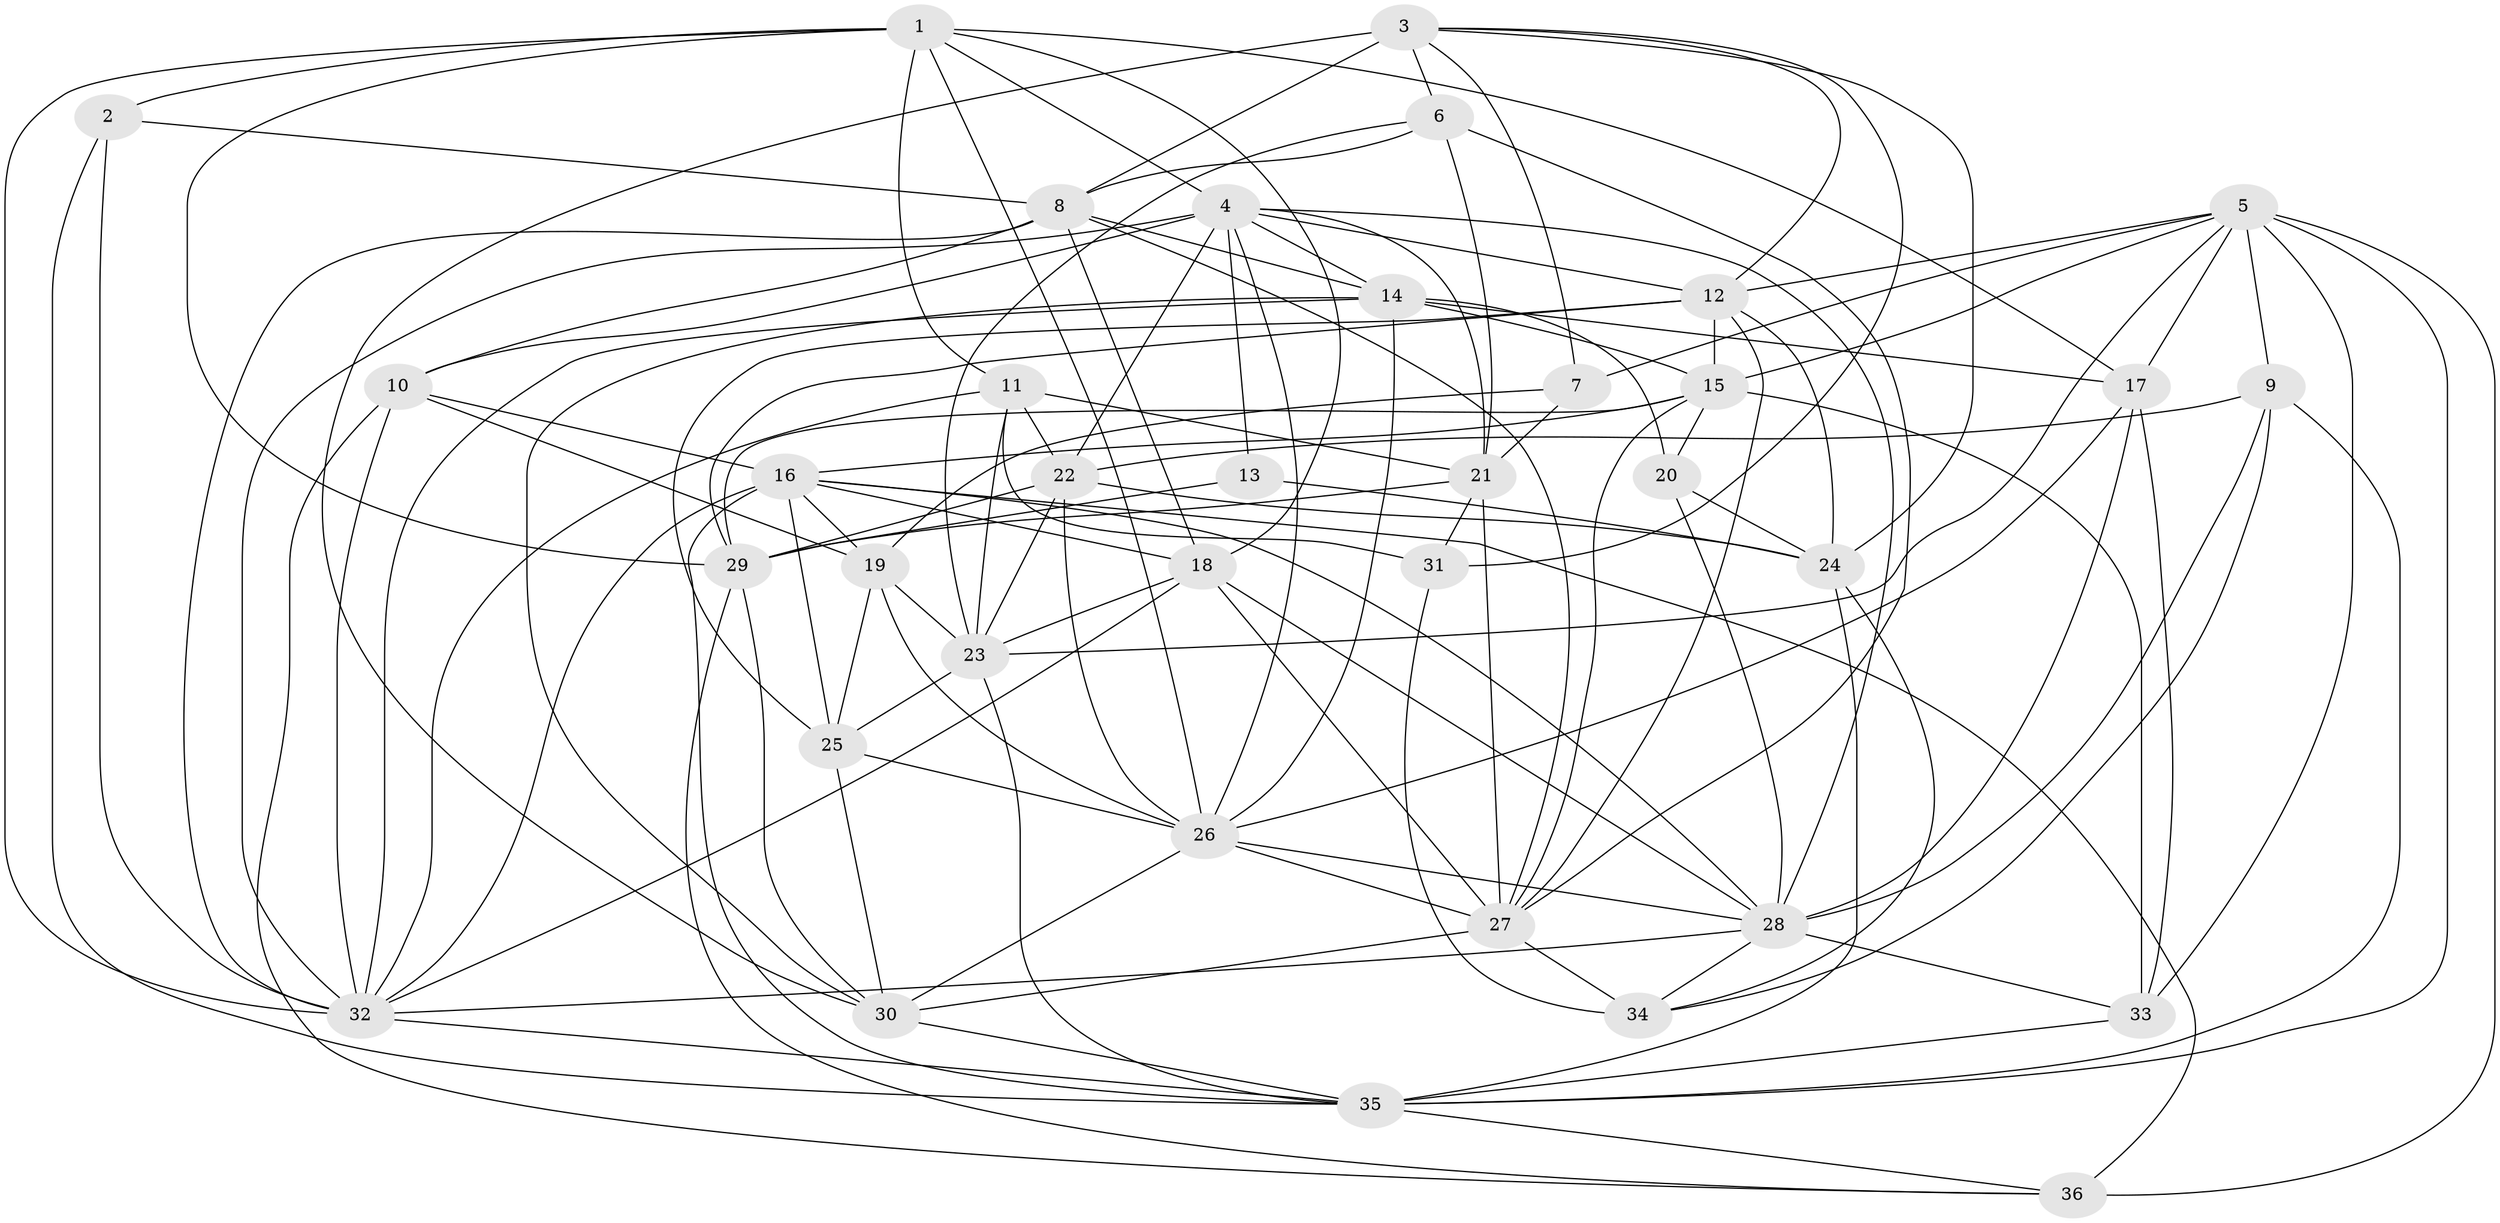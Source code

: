 // original degree distribution, {4: 1.0}
// Generated by graph-tools (version 1.1) at 2025/53/03/04/25 22:53:47]
// undirected, 36 vertices, 125 edges
graph export_dot {
  node [color=gray90,style=filled];
  1;
  2;
  3;
  4;
  5;
  6;
  7;
  8;
  9;
  10;
  11;
  12;
  13;
  14;
  15;
  16;
  17;
  18;
  19;
  20;
  21;
  22;
  23;
  24;
  25;
  26;
  27;
  28;
  29;
  30;
  31;
  32;
  33;
  34;
  35;
  36;
  1 -- 2 [weight=1.0];
  1 -- 4 [weight=1.0];
  1 -- 11 [weight=2.0];
  1 -- 17 [weight=3.0];
  1 -- 18 [weight=1.0];
  1 -- 26 [weight=1.0];
  1 -- 29 [weight=2.0];
  1 -- 32 [weight=1.0];
  2 -- 8 [weight=1.0];
  2 -- 32 [weight=1.0];
  2 -- 35 [weight=1.0];
  3 -- 6 [weight=1.0];
  3 -- 7 [weight=1.0];
  3 -- 8 [weight=4.0];
  3 -- 12 [weight=1.0];
  3 -- 24 [weight=1.0];
  3 -- 30 [weight=1.0];
  3 -- 31 [weight=1.0];
  4 -- 10 [weight=1.0];
  4 -- 12 [weight=1.0];
  4 -- 13 [weight=1.0];
  4 -- 14 [weight=1.0];
  4 -- 21 [weight=1.0];
  4 -- 22 [weight=1.0];
  4 -- 26 [weight=1.0];
  4 -- 28 [weight=1.0];
  4 -- 32 [weight=1.0];
  5 -- 7 [weight=1.0];
  5 -- 9 [weight=1.0];
  5 -- 12 [weight=1.0];
  5 -- 15 [weight=1.0];
  5 -- 17 [weight=1.0];
  5 -- 23 [weight=1.0];
  5 -- 33 [weight=1.0];
  5 -- 35 [weight=1.0];
  5 -- 36 [weight=2.0];
  6 -- 8 [weight=1.0];
  6 -- 21 [weight=1.0];
  6 -- 23 [weight=2.0];
  6 -- 27 [weight=1.0];
  7 -- 19 [weight=1.0];
  7 -- 21 [weight=3.0];
  8 -- 10 [weight=1.0];
  8 -- 14 [weight=1.0];
  8 -- 18 [weight=1.0];
  8 -- 27 [weight=1.0];
  8 -- 32 [weight=2.0];
  9 -- 22 [weight=1.0];
  9 -- 28 [weight=1.0];
  9 -- 34 [weight=1.0];
  9 -- 35 [weight=2.0];
  10 -- 16 [weight=1.0];
  10 -- 19 [weight=1.0];
  10 -- 32 [weight=1.0];
  10 -- 36 [weight=1.0];
  11 -- 21 [weight=2.0];
  11 -- 22 [weight=1.0];
  11 -- 23 [weight=1.0];
  11 -- 31 [weight=1.0];
  11 -- 32 [weight=1.0];
  12 -- 15 [weight=3.0];
  12 -- 24 [weight=1.0];
  12 -- 25 [weight=1.0];
  12 -- 27 [weight=1.0];
  12 -- 29 [weight=1.0];
  13 -- 24 [weight=1.0];
  13 -- 29 [weight=2.0];
  14 -- 15 [weight=2.0];
  14 -- 17 [weight=2.0];
  14 -- 20 [weight=1.0];
  14 -- 26 [weight=1.0];
  14 -- 30 [weight=1.0];
  14 -- 32 [weight=1.0];
  15 -- 16 [weight=1.0];
  15 -- 20 [weight=1.0];
  15 -- 27 [weight=1.0];
  15 -- 29 [weight=1.0];
  15 -- 33 [weight=2.0];
  16 -- 18 [weight=2.0];
  16 -- 19 [weight=1.0];
  16 -- 25 [weight=1.0];
  16 -- 28 [weight=1.0];
  16 -- 32 [weight=1.0];
  16 -- 35 [weight=1.0];
  16 -- 36 [weight=1.0];
  17 -- 26 [weight=2.0];
  17 -- 28 [weight=1.0];
  17 -- 33 [weight=1.0];
  18 -- 23 [weight=1.0];
  18 -- 27 [weight=1.0];
  18 -- 28 [weight=1.0];
  18 -- 32 [weight=1.0];
  19 -- 23 [weight=1.0];
  19 -- 25 [weight=1.0];
  19 -- 26 [weight=1.0];
  20 -- 24 [weight=1.0];
  20 -- 28 [weight=1.0];
  21 -- 27 [weight=3.0];
  21 -- 29 [weight=1.0];
  21 -- 31 [weight=1.0];
  22 -- 23 [weight=1.0];
  22 -- 24 [weight=2.0];
  22 -- 26 [weight=1.0];
  22 -- 29 [weight=1.0];
  23 -- 25 [weight=1.0];
  23 -- 35 [weight=2.0];
  24 -- 34 [weight=1.0];
  24 -- 35 [weight=1.0];
  25 -- 26 [weight=1.0];
  25 -- 30 [weight=1.0];
  26 -- 27 [weight=1.0];
  26 -- 28 [weight=1.0];
  26 -- 30 [weight=2.0];
  27 -- 30 [weight=1.0];
  27 -- 34 [weight=2.0];
  28 -- 32 [weight=1.0];
  28 -- 33 [weight=1.0];
  28 -- 34 [weight=1.0];
  29 -- 30 [weight=1.0];
  29 -- 36 [weight=1.0];
  30 -- 35 [weight=1.0];
  31 -- 34 [weight=1.0];
  32 -- 35 [weight=1.0];
  33 -- 35 [weight=1.0];
  35 -- 36 [weight=1.0];
}
